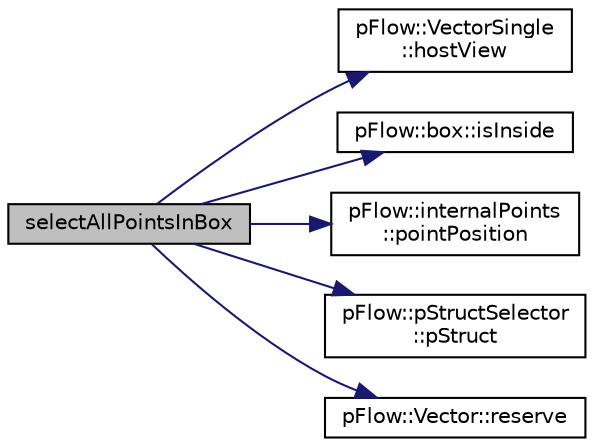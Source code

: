 digraph "selectAllPointsInBox"
{
 // LATEX_PDF_SIZE
  edge [fontname="Helvetica",fontsize="10",labelfontname="Helvetica",labelfontsize="10"];
  node [fontname="Helvetica",fontsize="10",shape=record];
  rankdir="LR";
  Node1 [label="selectAllPointsInBox",height=0.2,width=0.4,color="black", fillcolor="grey75", style="filled", fontcolor="black",tooltip=" "];
  Node1 -> Node2 [color="midnightblue",fontsize="10",style="solid",fontname="Helvetica"];
  Node2 [label="pFlow::VectorSingle\l::hostView",height=0.2,width=0.4,color="black", fillcolor="white", style="filled",URL="$classpFlow_1_1VectorSingle.html#a379256561291ab5049373408178fe6fe",tooltip="Return a view accessible on Host in range [0,size)"];
  Node1 -> Node3 [color="midnightblue",fontsize="10",style="solid",fontname="Helvetica"];
  Node3 [label="pFlow::box::isInside",height=0.2,width=0.4,color="black", fillcolor="white", style="filled",URL="$classpFlow_1_1box.html#a898603c1e4e433d2f304d86f1a22c53c",tooltip=" "];
  Node1 -> Node4 [color="midnightblue",fontsize="10",style="solid",fontname="Helvetica"];
  Node4 [label="pFlow::internalPoints\l::pointPosition",height=0.2,width=0.4,color="black", fillcolor="white", style="filled",URL="$classpFlow_1_1internalPoints.html#a70608727da7af695329afce5745727d4",tooltip=" "];
  Node1 -> Node5 [color="midnightblue",fontsize="10",style="solid",fontname="Helvetica"];
  Node5 [label="pFlow::pStructSelector\l::pStruct",height=0.2,width=0.4,color="black", fillcolor="white", style="filled",URL="$classpFlow_1_1pStructSelector.html#ae355b601249331cd5c4facb48df43223",tooltip=" "];
  Node1 -> Node6 [color="midnightblue",fontsize="10",style="solid",fontname="Helvetica"];
  Node6 [label="pFlow::Vector::reserve",height=0.2,width=0.4,color="black", fillcolor="white", style="filled",URL="$classpFlow_1_1Vector.html#a172a7c88be982061ecefadd95725c1a1",tooltip="Reserve capacity for vector Preserve the content."];
}
